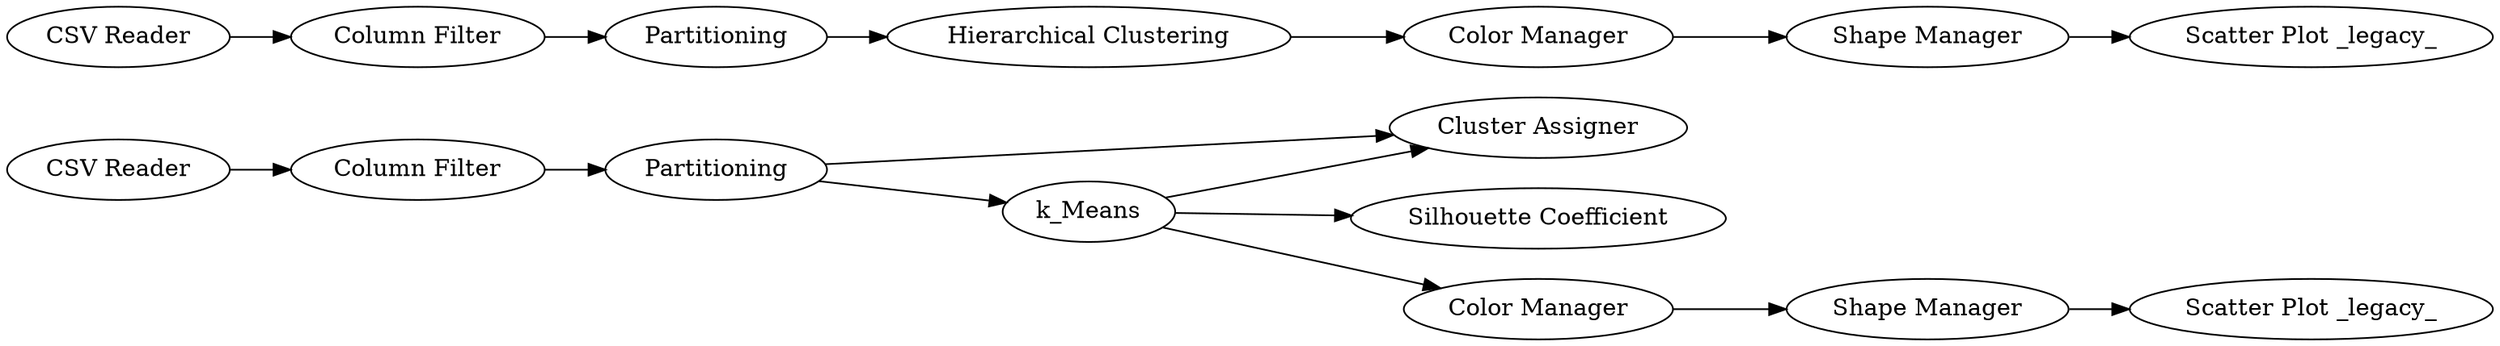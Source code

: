 digraph {
	"4467216603556950762_4" [label=k_Means]
	"4467216603556950762_16" [label="Scatter Plot _legacy_"]
	"4467216603556950762_14" [label="Color Manager"]
	"4467216603556950762_8" [label="Shape Manager"]
	"4467216603556950762_5" [label="Cluster Assigner"]
	"4467216603556950762_13" [label="Hierarchical Clustering"]
	"4467216603556950762_6" [label="Silhouette Coefficient"]
	"4467216603556950762_11" [label="Column Filter"]
	"4467216603556950762_7" [label="Color Manager"]
	"4467216603556950762_10" [label="CSV Reader"]
	"4467216603556950762_1" [label="CSV Reader"]
	"4467216603556950762_15" [label="Shape Manager"]
	"4467216603556950762_3" [label=Partitioning]
	"4467216603556950762_2" [label="Column Filter"]
	"4467216603556950762_9" [label="Scatter Plot _legacy_"]
	"4467216603556950762_12" [label=Partitioning]
	"4467216603556950762_12" -> "4467216603556950762_13"
	"4467216603556950762_14" -> "4467216603556950762_15"
	"4467216603556950762_1" -> "4467216603556950762_2"
	"4467216603556950762_10" -> "4467216603556950762_11"
	"4467216603556950762_3" -> "4467216603556950762_5"
	"4467216603556950762_11" -> "4467216603556950762_12"
	"4467216603556950762_2" -> "4467216603556950762_3"
	"4467216603556950762_4" -> "4467216603556950762_5"
	"4467216603556950762_8" -> "4467216603556950762_9"
	"4467216603556950762_7" -> "4467216603556950762_8"
	"4467216603556950762_4" -> "4467216603556950762_7"
	"4467216603556950762_4" -> "4467216603556950762_6"
	"4467216603556950762_3" -> "4467216603556950762_4"
	"4467216603556950762_13" -> "4467216603556950762_14"
	"4467216603556950762_15" -> "4467216603556950762_16"
	rankdir=LR
}
